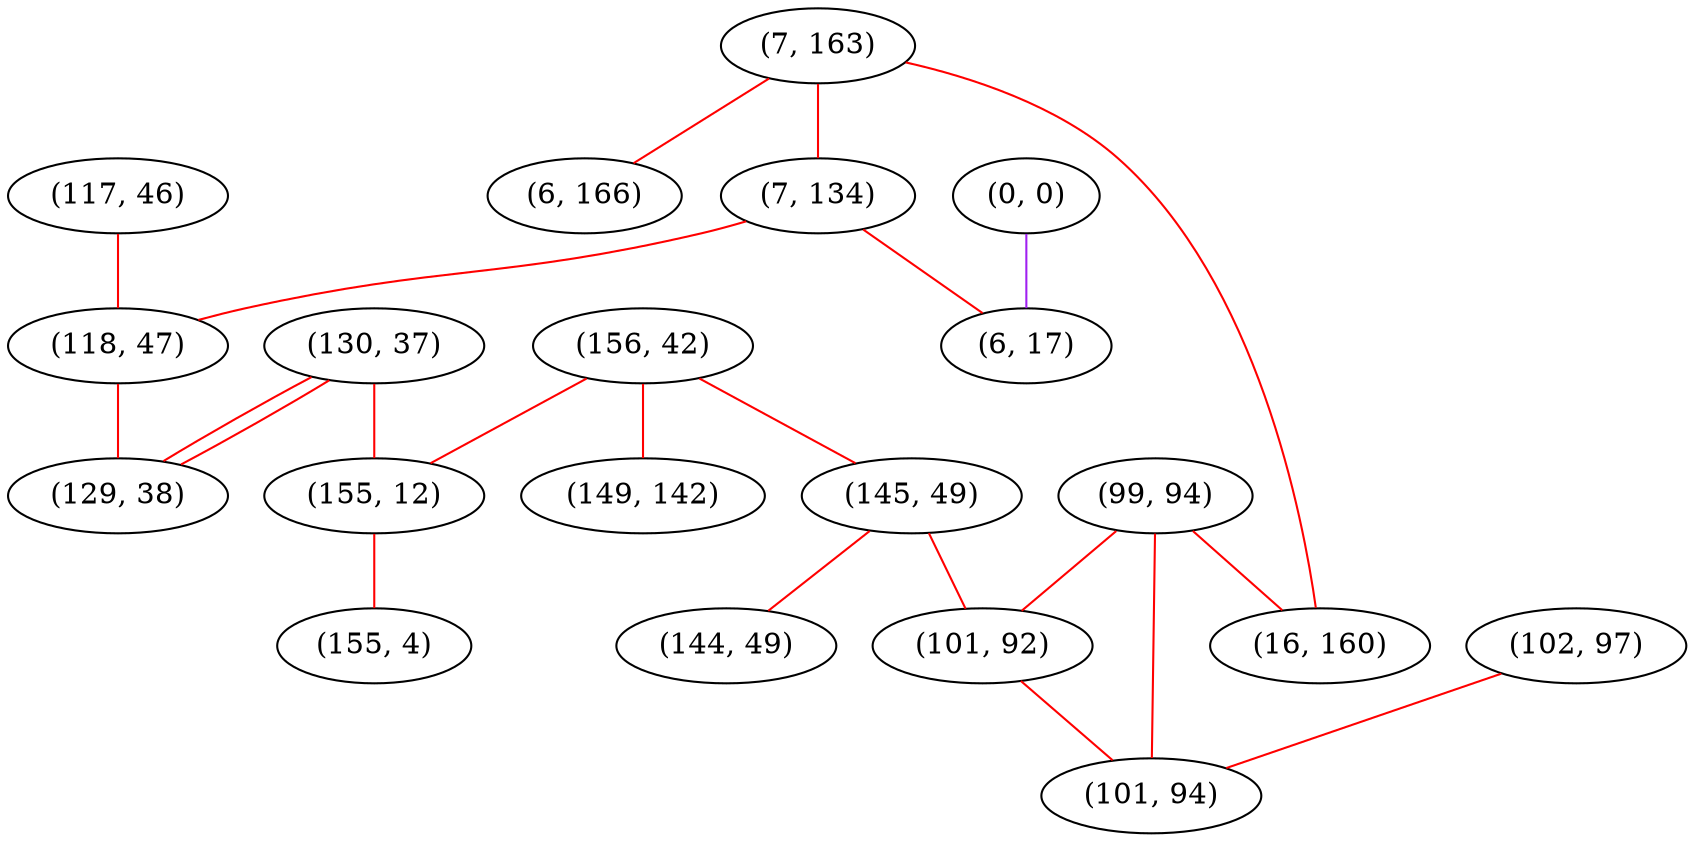 graph "" {
"(117, 46)";
"(7, 163)";
"(156, 42)";
"(0, 0)";
"(149, 142)";
"(6, 166)";
"(130, 37)";
"(155, 12)";
"(7, 134)";
"(118, 47)";
"(99, 94)";
"(145, 49)";
"(16, 160)";
"(129, 38)";
"(101, 92)";
"(102, 97)";
"(155, 4)";
"(6, 17)";
"(101, 94)";
"(144, 49)";
"(117, 46)" -- "(118, 47)"  [color=red, key=0, weight=1];
"(7, 163)" -- "(7, 134)"  [color=red, key=0, weight=1];
"(7, 163)" -- "(16, 160)"  [color=red, key=0, weight=1];
"(7, 163)" -- "(6, 166)"  [color=red, key=0, weight=1];
"(156, 42)" -- "(149, 142)"  [color=red, key=0, weight=1];
"(156, 42)" -- "(155, 12)"  [color=red, key=0, weight=1];
"(156, 42)" -- "(145, 49)"  [color=red, key=0, weight=1];
"(0, 0)" -- "(6, 17)"  [color=purple, key=0, weight=4];
"(130, 37)" -- "(155, 12)"  [color=red, key=0, weight=1];
"(130, 37)" -- "(129, 38)"  [color=red, key=0, weight=1];
"(130, 37)" -- "(129, 38)"  [color=red, key=1, weight=1];
"(155, 12)" -- "(155, 4)"  [color=red, key=0, weight=1];
"(7, 134)" -- "(6, 17)"  [color=red, key=0, weight=1];
"(7, 134)" -- "(118, 47)"  [color=red, key=0, weight=1];
"(118, 47)" -- "(129, 38)"  [color=red, key=0, weight=1];
"(99, 94)" -- "(101, 94)"  [color=red, key=0, weight=1];
"(99, 94)" -- "(101, 92)"  [color=red, key=0, weight=1];
"(99, 94)" -- "(16, 160)"  [color=red, key=0, weight=1];
"(145, 49)" -- "(144, 49)"  [color=red, key=0, weight=1];
"(145, 49)" -- "(101, 92)"  [color=red, key=0, weight=1];
"(101, 92)" -- "(101, 94)"  [color=red, key=0, weight=1];
"(102, 97)" -- "(101, 94)"  [color=red, key=0, weight=1];
}
